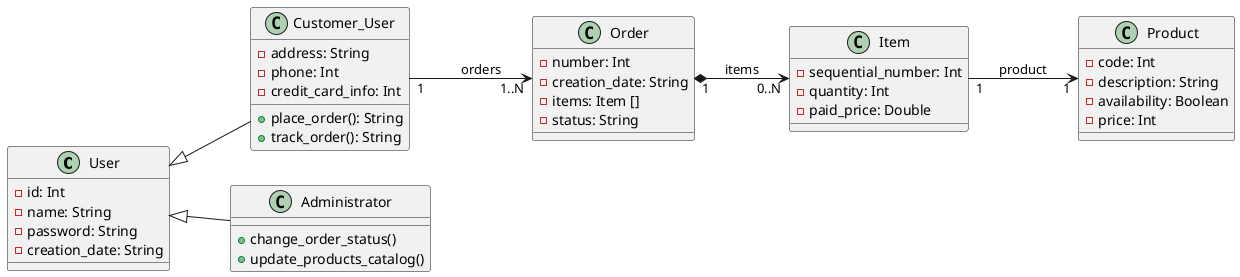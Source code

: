 @startuml design

left to right direction

class User{
    -id: Int
    -name: String
    -password: String
    -creation_date: String
}

class Customer_User{
    -address: String
    -phone: Int
    -credit_card_info: Int
    +place_order(): String
    +track_order(): String
}

class Product{
    -code: Int
    -description: String
    -availability: Boolean
    -price: Int
}

class Order{
    -number: Int
    -creation_date: String
    -items: Item []
    -status: String
}

class Item{
    -sequential_number: Int
    -quantity: Int
    -paid_price: Double 
}

class Administrator{
    +change_order_status()
    +update_products_catalog()
}

User <|-- Customer_User
User <|-- Administrator 
Customer_User "1" --> "1..N" Order : orders
Item "1" --> "1" Product : product
Order "1" *--> "0..N" Item : items 

@enduml